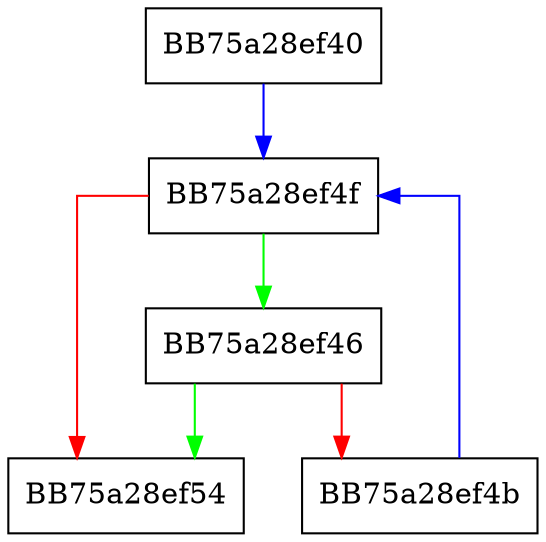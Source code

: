 digraph sqlite3GetVTable {
  node [shape="box"];
  graph [splines=ortho];
  BB75a28ef40 -> BB75a28ef4f [color="blue"];
  BB75a28ef46 -> BB75a28ef54 [color="green"];
  BB75a28ef46 -> BB75a28ef4b [color="red"];
  BB75a28ef4b -> BB75a28ef4f [color="blue"];
  BB75a28ef4f -> BB75a28ef46 [color="green"];
  BB75a28ef4f -> BB75a28ef54 [color="red"];
}